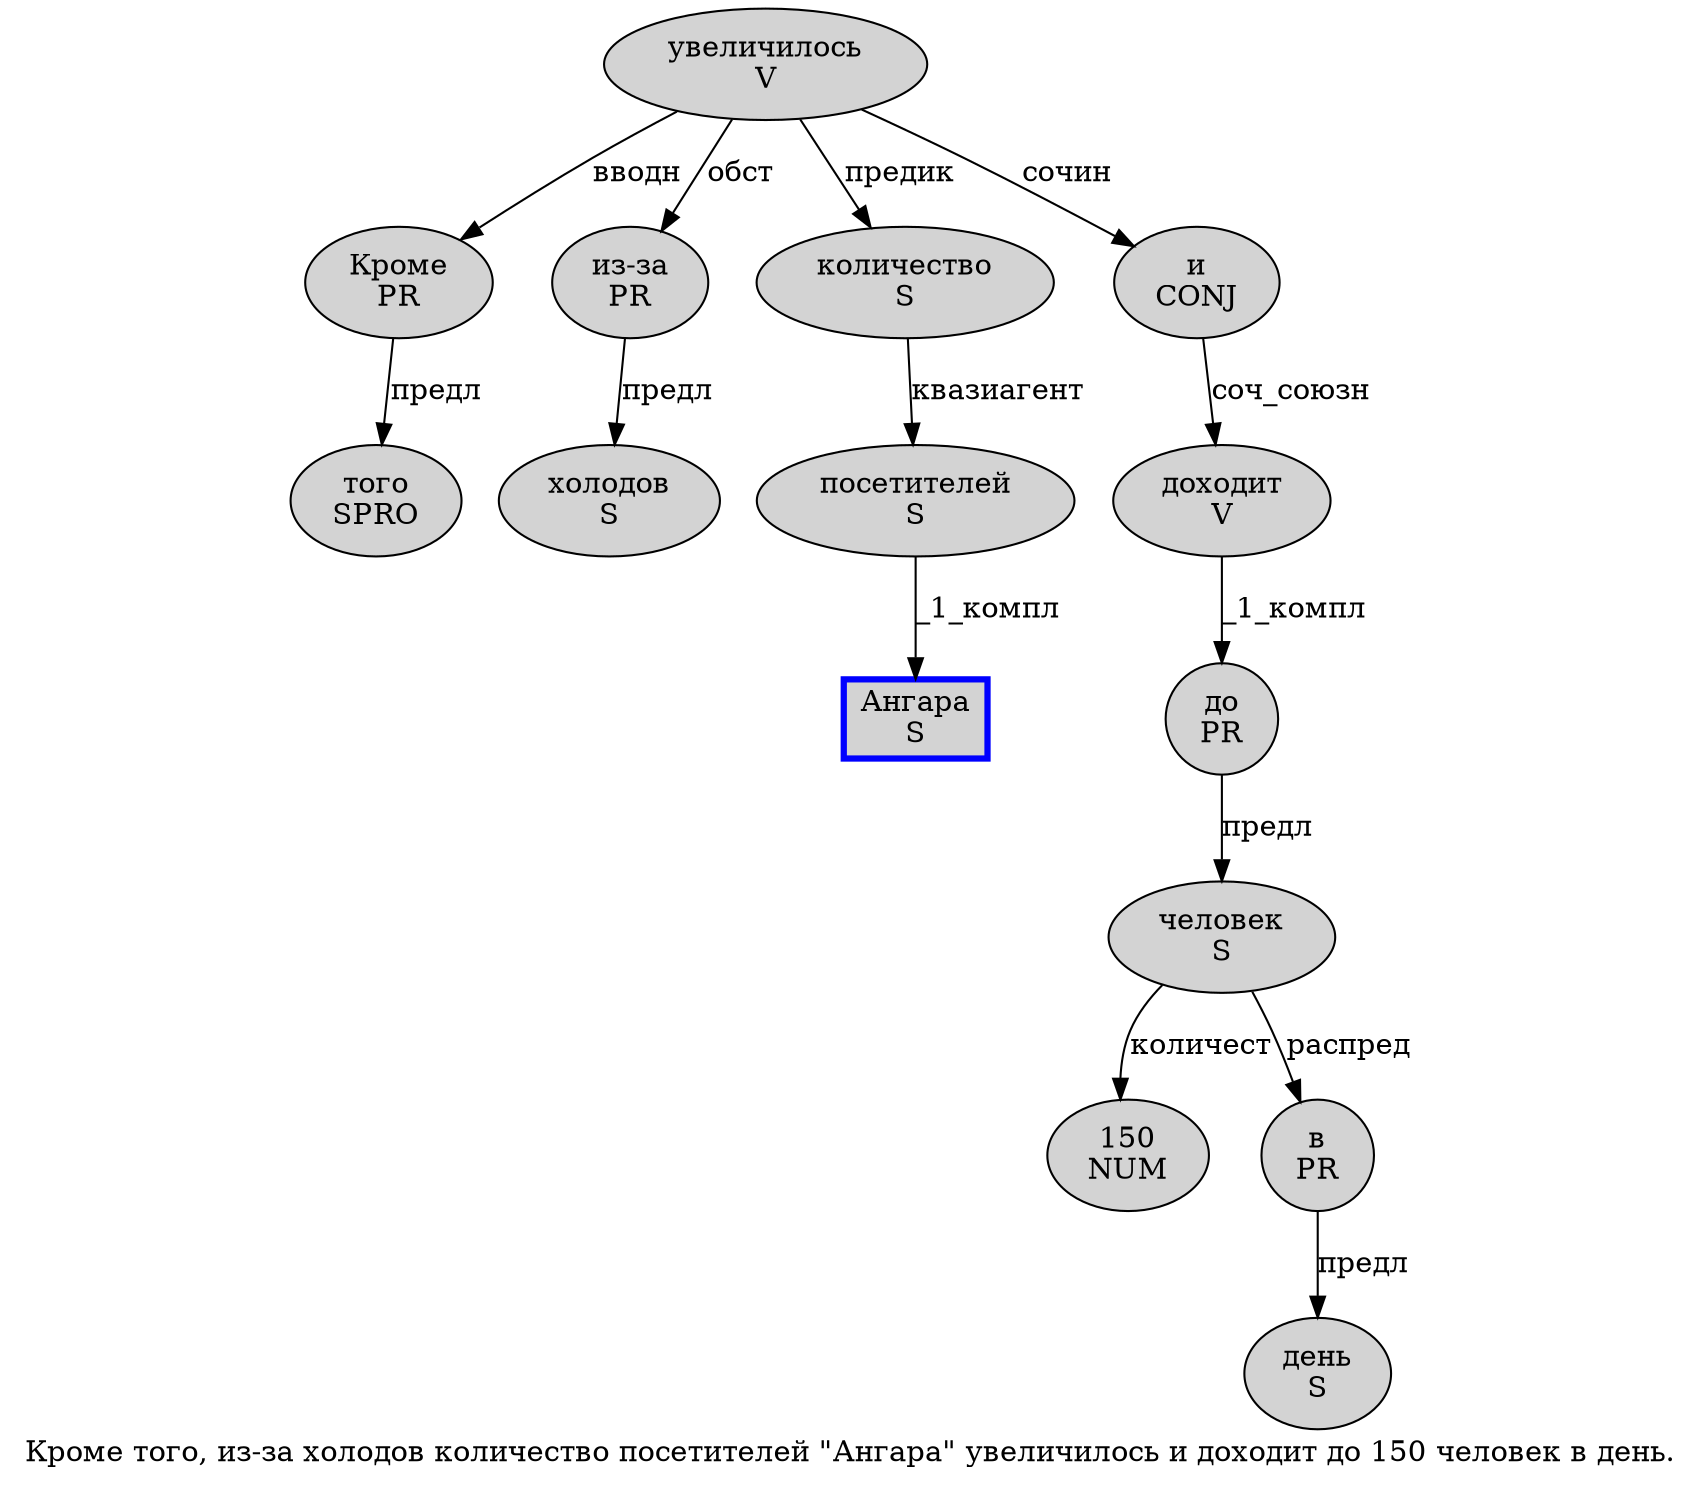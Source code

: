 digraph SENTENCE_1314 {
	graph [label="Кроме того, из-за холодов количество посетителей \"Ангара\" увеличилось и доходит до 150 человек в день."]
	node [style=filled]
		0 [label="Кроме
PR" color="" fillcolor=lightgray penwidth=1 shape=ellipse]
		1 [label="того
SPRO" color="" fillcolor=lightgray penwidth=1 shape=ellipse]
		3 [label="из-за
PR" color="" fillcolor=lightgray penwidth=1 shape=ellipse]
		4 [label="холодов
S" color="" fillcolor=lightgray penwidth=1 shape=ellipse]
		5 [label="количество
S" color="" fillcolor=lightgray penwidth=1 shape=ellipse]
		6 [label="посетителей
S" color="" fillcolor=lightgray penwidth=1 shape=ellipse]
		8 [label="Ангара
S" color=blue fillcolor=lightgray penwidth=3 shape=box]
		10 [label="увеличилось
V" color="" fillcolor=lightgray penwidth=1 shape=ellipse]
		11 [label="и
CONJ" color="" fillcolor=lightgray penwidth=1 shape=ellipse]
		12 [label="доходит
V" color="" fillcolor=lightgray penwidth=1 shape=ellipse]
		13 [label="до
PR" color="" fillcolor=lightgray penwidth=1 shape=ellipse]
		14 [label="150
NUM" color="" fillcolor=lightgray penwidth=1 shape=ellipse]
		15 [label="человек
S" color="" fillcolor=lightgray penwidth=1 shape=ellipse]
		16 [label="в
PR" color="" fillcolor=lightgray penwidth=1 shape=ellipse]
		17 [label="день
S" color="" fillcolor=lightgray penwidth=1 shape=ellipse]
			11 -> 12 [label="соч_союзн"]
			15 -> 14 [label="количест"]
			15 -> 16 [label="распред"]
			6 -> 8 [label="_1_компл"]
			12 -> 13 [label="_1_компл"]
			10 -> 0 [label="вводн"]
			10 -> 3 [label="обст"]
			10 -> 5 [label="предик"]
			10 -> 11 [label="сочин"]
			3 -> 4 [label="предл"]
			0 -> 1 [label="предл"]
			13 -> 15 [label="предл"]
			5 -> 6 [label="квазиагент"]
			16 -> 17 [label="предл"]
}